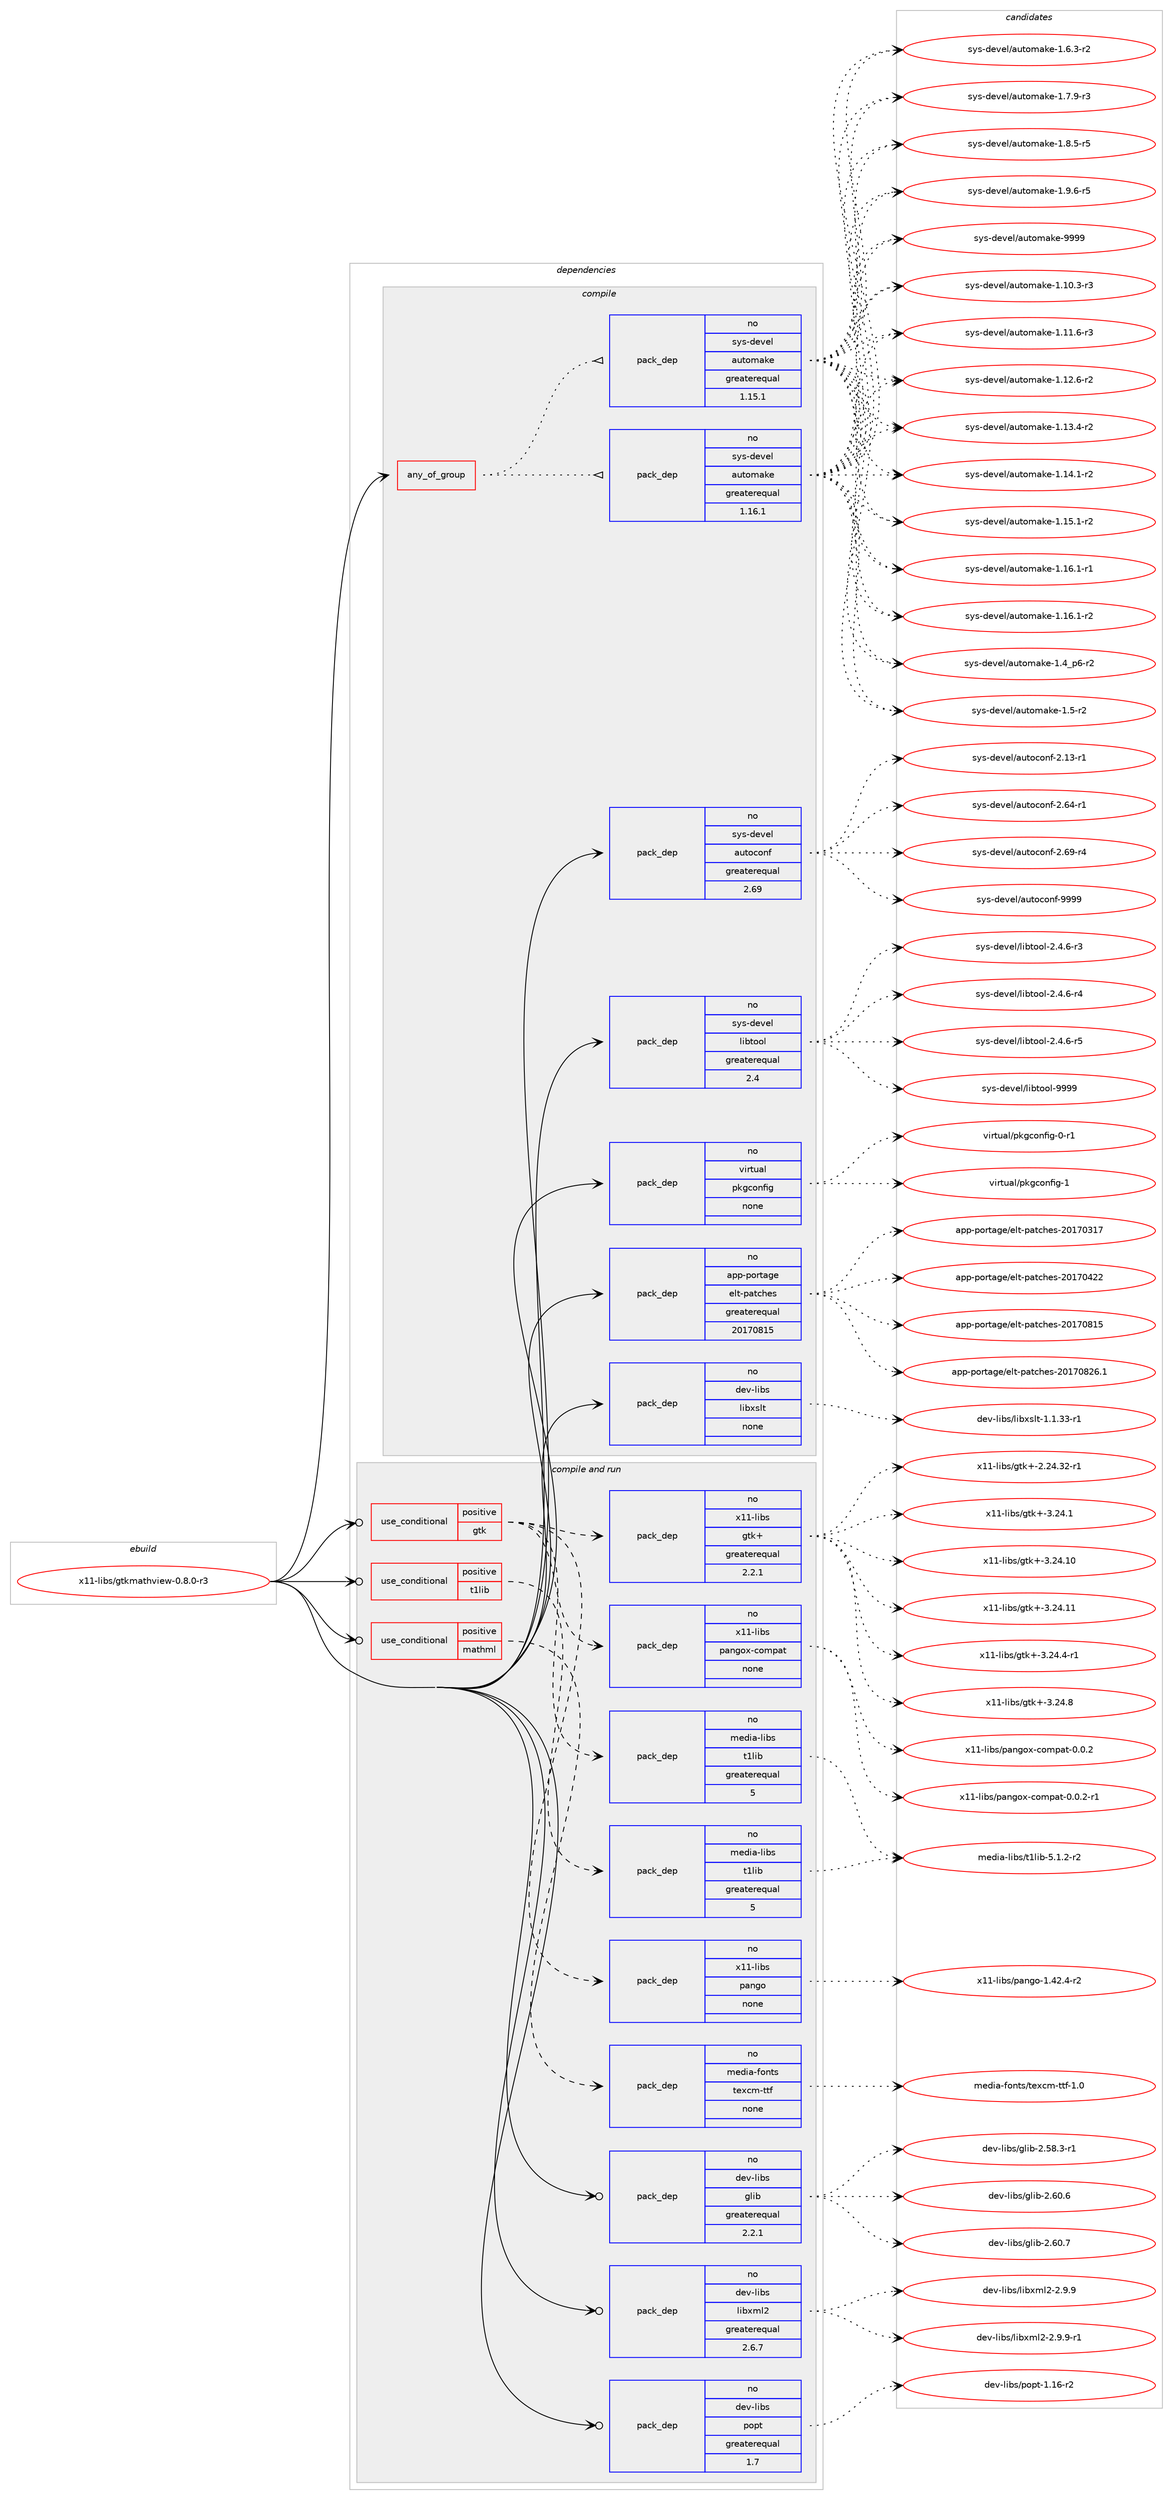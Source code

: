 digraph prolog {

# *************
# Graph options
# *************

newrank=true;
concentrate=true;
compound=true;
graph [rankdir=LR,fontname=Helvetica,fontsize=10,ranksep=1.5];#, ranksep=2.5, nodesep=0.2];
edge  [arrowhead=vee];
node  [fontname=Helvetica,fontsize=10];

# **********
# The ebuild
# **********

subgraph cluster_leftcol {
color=gray;
rank=same;
label=<<i>ebuild</i>>;
id [label="x11-libs/gtkmathview-0.8.0-r3", color=red, width=4, href="../x11-libs/gtkmathview-0.8.0-r3.svg"];
}

# ****************
# The dependencies
# ****************

subgraph cluster_midcol {
color=gray;
label=<<i>dependencies</i>>;
subgraph cluster_compile {
fillcolor="#eeeeee";
style=filled;
label=<<i>compile</i>>;
subgraph any15960 {
dependency916033 [label=<<TABLE BORDER="0" CELLBORDER="1" CELLSPACING="0" CELLPADDING="4"><TR><TD CELLPADDING="10">any_of_group</TD></TR></TABLE>>, shape=none, color=red];subgraph pack680142 {
dependency916034 [label=<<TABLE BORDER="0" CELLBORDER="1" CELLSPACING="0" CELLPADDING="4" WIDTH="220"><TR><TD ROWSPAN="6" CELLPADDING="30">pack_dep</TD></TR><TR><TD WIDTH="110">no</TD></TR><TR><TD>sys-devel</TD></TR><TR><TD>automake</TD></TR><TR><TD>greaterequal</TD></TR><TR><TD>1.16.1</TD></TR></TABLE>>, shape=none, color=blue];
}
dependency916033:e -> dependency916034:w [weight=20,style="dotted",arrowhead="oinv"];
subgraph pack680143 {
dependency916035 [label=<<TABLE BORDER="0" CELLBORDER="1" CELLSPACING="0" CELLPADDING="4" WIDTH="220"><TR><TD ROWSPAN="6" CELLPADDING="30">pack_dep</TD></TR><TR><TD WIDTH="110">no</TD></TR><TR><TD>sys-devel</TD></TR><TR><TD>automake</TD></TR><TR><TD>greaterequal</TD></TR><TR><TD>1.15.1</TD></TR></TABLE>>, shape=none, color=blue];
}
dependency916033:e -> dependency916035:w [weight=20,style="dotted",arrowhead="oinv"];
}
id:e -> dependency916033:w [weight=20,style="solid",arrowhead="vee"];
subgraph pack680144 {
dependency916036 [label=<<TABLE BORDER="0" CELLBORDER="1" CELLSPACING="0" CELLPADDING="4" WIDTH="220"><TR><TD ROWSPAN="6" CELLPADDING="30">pack_dep</TD></TR><TR><TD WIDTH="110">no</TD></TR><TR><TD>app-portage</TD></TR><TR><TD>elt-patches</TD></TR><TR><TD>greaterequal</TD></TR><TR><TD>20170815</TD></TR></TABLE>>, shape=none, color=blue];
}
id:e -> dependency916036:w [weight=20,style="solid",arrowhead="vee"];
subgraph pack680145 {
dependency916037 [label=<<TABLE BORDER="0" CELLBORDER="1" CELLSPACING="0" CELLPADDING="4" WIDTH="220"><TR><TD ROWSPAN="6" CELLPADDING="30">pack_dep</TD></TR><TR><TD WIDTH="110">no</TD></TR><TR><TD>dev-libs</TD></TR><TR><TD>libxslt</TD></TR><TR><TD>none</TD></TR><TR><TD></TD></TR></TABLE>>, shape=none, color=blue];
}
id:e -> dependency916037:w [weight=20,style="solid",arrowhead="vee"];
subgraph pack680146 {
dependency916038 [label=<<TABLE BORDER="0" CELLBORDER="1" CELLSPACING="0" CELLPADDING="4" WIDTH="220"><TR><TD ROWSPAN="6" CELLPADDING="30">pack_dep</TD></TR><TR><TD WIDTH="110">no</TD></TR><TR><TD>sys-devel</TD></TR><TR><TD>autoconf</TD></TR><TR><TD>greaterequal</TD></TR><TR><TD>2.69</TD></TR></TABLE>>, shape=none, color=blue];
}
id:e -> dependency916038:w [weight=20,style="solid",arrowhead="vee"];
subgraph pack680147 {
dependency916039 [label=<<TABLE BORDER="0" CELLBORDER="1" CELLSPACING="0" CELLPADDING="4" WIDTH="220"><TR><TD ROWSPAN="6" CELLPADDING="30">pack_dep</TD></TR><TR><TD WIDTH="110">no</TD></TR><TR><TD>sys-devel</TD></TR><TR><TD>libtool</TD></TR><TR><TD>greaterequal</TD></TR><TR><TD>2.4</TD></TR></TABLE>>, shape=none, color=blue];
}
id:e -> dependency916039:w [weight=20,style="solid",arrowhead="vee"];
subgraph pack680148 {
dependency916040 [label=<<TABLE BORDER="0" CELLBORDER="1" CELLSPACING="0" CELLPADDING="4" WIDTH="220"><TR><TD ROWSPAN="6" CELLPADDING="30">pack_dep</TD></TR><TR><TD WIDTH="110">no</TD></TR><TR><TD>virtual</TD></TR><TR><TD>pkgconfig</TD></TR><TR><TD>none</TD></TR><TR><TD></TD></TR></TABLE>>, shape=none, color=blue];
}
id:e -> dependency916040:w [weight=20,style="solid",arrowhead="vee"];
}
subgraph cluster_compileandrun {
fillcolor="#eeeeee";
style=filled;
label=<<i>compile and run</i>>;
subgraph cond219344 {
dependency916041 [label=<<TABLE BORDER="0" CELLBORDER="1" CELLSPACING="0" CELLPADDING="4"><TR><TD ROWSPAN="3" CELLPADDING="10">use_conditional</TD></TR><TR><TD>positive</TD></TR><TR><TD>gtk</TD></TR></TABLE>>, shape=none, color=red];
subgraph pack680149 {
dependency916042 [label=<<TABLE BORDER="0" CELLBORDER="1" CELLSPACING="0" CELLPADDING="4" WIDTH="220"><TR><TD ROWSPAN="6" CELLPADDING="30">pack_dep</TD></TR><TR><TD WIDTH="110">no</TD></TR><TR><TD>media-libs</TD></TR><TR><TD>t1lib</TD></TR><TR><TD>greaterequal</TD></TR><TR><TD>5</TD></TR></TABLE>>, shape=none, color=blue];
}
dependency916041:e -> dependency916042:w [weight=20,style="dashed",arrowhead="vee"];
subgraph pack680150 {
dependency916043 [label=<<TABLE BORDER="0" CELLBORDER="1" CELLSPACING="0" CELLPADDING="4" WIDTH="220"><TR><TD ROWSPAN="6" CELLPADDING="30">pack_dep</TD></TR><TR><TD WIDTH="110">no</TD></TR><TR><TD>x11-libs</TD></TR><TR><TD>gtk+</TD></TR><TR><TD>greaterequal</TD></TR><TR><TD>2.2.1</TD></TR></TABLE>>, shape=none, color=blue];
}
dependency916041:e -> dependency916043:w [weight=20,style="dashed",arrowhead="vee"];
subgraph pack680151 {
dependency916044 [label=<<TABLE BORDER="0" CELLBORDER="1" CELLSPACING="0" CELLPADDING="4" WIDTH="220"><TR><TD ROWSPAN="6" CELLPADDING="30">pack_dep</TD></TR><TR><TD WIDTH="110">no</TD></TR><TR><TD>x11-libs</TD></TR><TR><TD>pango</TD></TR><TR><TD>none</TD></TR><TR><TD></TD></TR></TABLE>>, shape=none, color=blue];
}
dependency916041:e -> dependency916044:w [weight=20,style="dashed",arrowhead="vee"];
subgraph pack680152 {
dependency916045 [label=<<TABLE BORDER="0" CELLBORDER="1" CELLSPACING="0" CELLPADDING="4" WIDTH="220"><TR><TD ROWSPAN="6" CELLPADDING="30">pack_dep</TD></TR><TR><TD WIDTH="110">no</TD></TR><TR><TD>x11-libs</TD></TR><TR><TD>pangox-compat</TD></TR><TR><TD>none</TD></TR><TR><TD></TD></TR></TABLE>>, shape=none, color=blue];
}
dependency916041:e -> dependency916045:w [weight=20,style="dashed",arrowhead="vee"];
}
id:e -> dependency916041:w [weight=20,style="solid",arrowhead="odotvee"];
subgraph cond219345 {
dependency916046 [label=<<TABLE BORDER="0" CELLBORDER="1" CELLSPACING="0" CELLPADDING="4"><TR><TD ROWSPAN="3" CELLPADDING="10">use_conditional</TD></TR><TR><TD>positive</TD></TR><TR><TD>mathml</TD></TR></TABLE>>, shape=none, color=red];
subgraph pack680153 {
dependency916047 [label=<<TABLE BORDER="0" CELLBORDER="1" CELLSPACING="0" CELLPADDING="4" WIDTH="220"><TR><TD ROWSPAN="6" CELLPADDING="30">pack_dep</TD></TR><TR><TD WIDTH="110">no</TD></TR><TR><TD>media-fonts</TD></TR><TR><TD>texcm-ttf</TD></TR><TR><TD>none</TD></TR><TR><TD></TD></TR></TABLE>>, shape=none, color=blue];
}
dependency916046:e -> dependency916047:w [weight=20,style="dashed",arrowhead="vee"];
}
id:e -> dependency916046:w [weight=20,style="solid",arrowhead="odotvee"];
subgraph cond219346 {
dependency916048 [label=<<TABLE BORDER="0" CELLBORDER="1" CELLSPACING="0" CELLPADDING="4"><TR><TD ROWSPAN="3" CELLPADDING="10">use_conditional</TD></TR><TR><TD>positive</TD></TR><TR><TD>t1lib</TD></TR></TABLE>>, shape=none, color=red];
subgraph pack680154 {
dependency916049 [label=<<TABLE BORDER="0" CELLBORDER="1" CELLSPACING="0" CELLPADDING="4" WIDTH="220"><TR><TD ROWSPAN="6" CELLPADDING="30">pack_dep</TD></TR><TR><TD WIDTH="110">no</TD></TR><TR><TD>media-libs</TD></TR><TR><TD>t1lib</TD></TR><TR><TD>greaterequal</TD></TR><TR><TD>5</TD></TR></TABLE>>, shape=none, color=blue];
}
dependency916048:e -> dependency916049:w [weight=20,style="dashed",arrowhead="vee"];
}
id:e -> dependency916048:w [weight=20,style="solid",arrowhead="odotvee"];
subgraph pack680155 {
dependency916050 [label=<<TABLE BORDER="0" CELLBORDER="1" CELLSPACING="0" CELLPADDING="4" WIDTH="220"><TR><TD ROWSPAN="6" CELLPADDING="30">pack_dep</TD></TR><TR><TD WIDTH="110">no</TD></TR><TR><TD>dev-libs</TD></TR><TR><TD>glib</TD></TR><TR><TD>greaterequal</TD></TR><TR><TD>2.2.1</TD></TR></TABLE>>, shape=none, color=blue];
}
id:e -> dependency916050:w [weight=20,style="solid",arrowhead="odotvee"];
subgraph pack680156 {
dependency916051 [label=<<TABLE BORDER="0" CELLBORDER="1" CELLSPACING="0" CELLPADDING="4" WIDTH="220"><TR><TD ROWSPAN="6" CELLPADDING="30">pack_dep</TD></TR><TR><TD WIDTH="110">no</TD></TR><TR><TD>dev-libs</TD></TR><TR><TD>libxml2</TD></TR><TR><TD>greaterequal</TD></TR><TR><TD>2.6.7</TD></TR></TABLE>>, shape=none, color=blue];
}
id:e -> dependency916051:w [weight=20,style="solid",arrowhead="odotvee"];
subgraph pack680157 {
dependency916052 [label=<<TABLE BORDER="0" CELLBORDER="1" CELLSPACING="0" CELLPADDING="4" WIDTH="220"><TR><TD ROWSPAN="6" CELLPADDING="30">pack_dep</TD></TR><TR><TD WIDTH="110">no</TD></TR><TR><TD>dev-libs</TD></TR><TR><TD>popt</TD></TR><TR><TD>greaterequal</TD></TR><TR><TD>1.7</TD></TR></TABLE>>, shape=none, color=blue];
}
id:e -> dependency916052:w [weight=20,style="solid",arrowhead="odotvee"];
}
subgraph cluster_run {
fillcolor="#eeeeee";
style=filled;
label=<<i>run</i>>;
}
}

# **************
# The candidates
# **************

subgraph cluster_choices {
rank=same;
color=gray;
label=<<i>candidates</i>>;

subgraph choice680142 {
color=black;
nodesep=1;
choice11512111545100101118101108479711711611110997107101454946494846514511451 [label="sys-devel/automake-1.10.3-r3", color=red, width=4,href="../sys-devel/automake-1.10.3-r3.svg"];
choice11512111545100101118101108479711711611110997107101454946494946544511451 [label="sys-devel/automake-1.11.6-r3", color=red, width=4,href="../sys-devel/automake-1.11.6-r3.svg"];
choice11512111545100101118101108479711711611110997107101454946495046544511450 [label="sys-devel/automake-1.12.6-r2", color=red, width=4,href="../sys-devel/automake-1.12.6-r2.svg"];
choice11512111545100101118101108479711711611110997107101454946495146524511450 [label="sys-devel/automake-1.13.4-r2", color=red, width=4,href="../sys-devel/automake-1.13.4-r2.svg"];
choice11512111545100101118101108479711711611110997107101454946495246494511450 [label="sys-devel/automake-1.14.1-r2", color=red, width=4,href="../sys-devel/automake-1.14.1-r2.svg"];
choice11512111545100101118101108479711711611110997107101454946495346494511450 [label="sys-devel/automake-1.15.1-r2", color=red, width=4,href="../sys-devel/automake-1.15.1-r2.svg"];
choice11512111545100101118101108479711711611110997107101454946495446494511449 [label="sys-devel/automake-1.16.1-r1", color=red, width=4,href="../sys-devel/automake-1.16.1-r1.svg"];
choice11512111545100101118101108479711711611110997107101454946495446494511450 [label="sys-devel/automake-1.16.1-r2", color=red, width=4,href="../sys-devel/automake-1.16.1-r2.svg"];
choice115121115451001011181011084797117116111109971071014549465295112544511450 [label="sys-devel/automake-1.4_p6-r2", color=red, width=4,href="../sys-devel/automake-1.4_p6-r2.svg"];
choice11512111545100101118101108479711711611110997107101454946534511450 [label="sys-devel/automake-1.5-r2", color=red, width=4,href="../sys-devel/automake-1.5-r2.svg"];
choice115121115451001011181011084797117116111109971071014549465446514511450 [label="sys-devel/automake-1.6.3-r2", color=red, width=4,href="../sys-devel/automake-1.6.3-r2.svg"];
choice115121115451001011181011084797117116111109971071014549465546574511451 [label="sys-devel/automake-1.7.9-r3", color=red, width=4,href="../sys-devel/automake-1.7.9-r3.svg"];
choice115121115451001011181011084797117116111109971071014549465646534511453 [label="sys-devel/automake-1.8.5-r5", color=red, width=4,href="../sys-devel/automake-1.8.5-r5.svg"];
choice115121115451001011181011084797117116111109971071014549465746544511453 [label="sys-devel/automake-1.9.6-r5", color=red, width=4,href="../sys-devel/automake-1.9.6-r5.svg"];
choice115121115451001011181011084797117116111109971071014557575757 [label="sys-devel/automake-9999", color=red, width=4,href="../sys-devel/automake-9999.svg"];
dependency916034:e -> choice11512111545100101118101108479711711611110997107101454946494846514511451:w [style=dotted,weight="100"];
dependency916034:e -> choice11512111545100101118101108479711711611110997107101454946494946544511451:w [style=dotted,weight="100"];
dependency916034:e -> choice11512111545100101118101108479711711611110997107101454946495046544511450:w [style=dotted,weight="100"];
dependency916034:e -> choice11512111545100101118101108479711711611110997107101454946495146524511450:w [style=dotted,weight="100"];
dependency916034:e -> choice11512111545100101118101108479711711611110997107101454946495246494511450:w [style=dotted,weight="100"];
dependency916034:e -> choice11512111545100101118101108479711711611110997107101454946495346494511450:w [style=dotted,weight="100"];
dependency916034:e -> choice11512111545100101118101108479711711611110997107101454946495446494511449:w [style=dotted,weight="100"];
dependency916034:e -> choice11512111545100101118101108479711711611110997107101454946495446494511450:w [style=dotted,weight="100"];
dependency916034:e -> choice115121115451001011181011084797117116111109971071014549465295112544511450:w [style=dotted,weight="100"];
dependency916034:e -> choice11512111545100101118101108479711711611110997107101454946534511450:w [style=dotted,weight="100"];
dependency916034:e -> choice115121115451001011181011084797117116111109971071014549465446514511450:w [style=dotted,weight="100"];
dependency916034:e -> choice115121115451001011181011084797117116111109971071014549465546574511451:w [style=dotted,weight="100"];
dependency916034:e -> choice115121115451001011181011084797117116111109971071014549465646534511453:w [style=dotted,weight="100"];
dependency916034:e -> choice115121115451001011181011084797117116111109971071014549465746544511453:w [style=dotted,weight="100"];
dependency916034:e -> choice115121115451001011181011084797117116111109971071014557575757:w [style=dotted,weight="100"];
}
subgraph choice680143 {
color=black;
nodesep=1;
choice11512111545100101118101108479711711611110997107101454946494846514511451 [label="sys-devel/automake-1.10.3-r3", color=red, width=4,href="../sys-devel/automake-1.10.3-r3.svg"];
choice11512111545100101118101108479711711611110997107101454946494946544511451 [label="sys-devel/automake-1.11.6-r3", color=red, width=4,href="../sys-devel/automake-1.11.6-r3.svg"];
choice11512111545100101118101108479711711611110997107101454946495046544511450 [label="sys-devel/automake-1.12.6-r2", color=red, width=4,href="../sys-devel/automake-1.12.6-r2.svg"];
choice11512111545100101118101108479711711611110997107101454946495146524511450 [label="sys-devel/automake-1.13.4-r2", color=red, width=4,href="../sys-devel/automake-1.13.4-r2.svg"];
choice11512111545100101118101108479711711611110997107101454946495246494511450 [label="sys-devel/automake-1.14.1-r2", color=red, width=4,href="../sys-devel/automake-1.14.1-r2.svg"];
choice11512111545100101118101108479711711611110997107101454946495346494511450 [label="sys-devel/automake-1.15.1-r2", color=red, width=4,href="../sys-devel/automake-1.15.1-r2.svg"];
choice11512111545100101118101108479711711611110997107101454946495446494511449 [label="sys-devel/automake-1.16.1-r1", color=red, width=4,href="../sys-devel/automake-1.16.1-r1.svg"];
choice11512111545100101118101108479711711611110997107101454946495446494511450 [label="sys-devel/automake-1.16.1-r2", color=red, width=4,href="../sys-devel/automake-1.16.1-r2.svg"];
choice115121115451001011181011084797117116111109971071014549465295112544511450 [label="sys-devel/automake-1.4_p6-r2", color=red, width=4,href="../sys-devel/automake-1.4_p6-r2.svg"];
choice11512111545100101118101108479711711611110997107101454946534511450 [label="sys-devel/automake-1.5-r2", color=red, width=4,href="../sys-devel/automake-1.5-r2.svg"];
choice115121115451001011181011084797117116111109971071014549465446514511450 [label="sys-devel/automake-1.6.3-r2", color=red, width=4,href="../sys-devel/automake-1.6.3-r2.svg"];
choice115121115451001011181011084797117116111109971071014549465546574511451 [label="sys-devel/automake-1.7.9-r3", color=red, width=4,href="../sys-devel/automake-1.7.9-r3.svg"];
choice115121115451001011181011084797117116111109971071014549465646534511453 [label="sys-devel/automake-1.8.5-r5", color=red, width=4,href="../sys-devel/automake-1.8.5-r5.svg"];
choice115121115451001011181011084797117116111109971071014549465746544511453 [label="sys-devel/automake-1.9.6-r5", color=red, width=4,href="../sys-devel/automake-1.9.6-r5.svg"];
choice115121115451001011181011084797117116111109971071014557575757 [label="sys-devel/automake-9999", color=red, width=4,href="../sys-devel/automake-9999.svg"];
dependency916035:e -> choice11512111545100101118101108479711711611110997107101454946494846514511451:w [style=dotted,weight="100"];
dependency916035:e -> choice11512111545100101118101108479711711611110997107101454946494946544511451:w [style=dotted,weight="100"];
dependency916035:e -> choice11512111545100101118101108479711711611110997107101454946495046544511450:w [style=dotted,weight="100"];
dependency916035:e -> choice11512111545100101118101108479711711611110997107101454946495146524511450:w [style=dotted,weight="100"];
dependency916035:e -> choice11512111545100101118101108479711711611110997107101454946495246494511450:w [style=dotted,weight="100"];
dependency916035:e -> choice11512111545100101118101108479711711611110997107101454946495346494511450:w [style=dotted,weight="100"];
dependency916035:e -> choice11512111545100101118101108479711711611110997107101454946495446494511449:w [style=dotted,weight="100"];
dependency916035:e -> choice11512111545100101118101108479711711611110997107101454946495446494511450:w [style=dotted,weight="100"];
dependency916035:e -> choice115121115451001011181011084797117116111109971071014549465295112544511450:w [style=dotted,weight="100"];
dependency916035:e -> choice11512111545100101118101108479711711611110997107101454946534511450:w [style=dotted,weight="100"];
dependency916035:e -> choice115121115451001011181011084797117116111109971071014549465446514511450:w [style=dotted,weight="100"];
dependency916035:e -> choice115121115451001011181011084797117116111109971071014549465546574511451:w [style=dotted,weight="100"];
dependency916035:e -> choice115121115451001011181011084797117116111109971071014549465646534511453:w [style=dotted,weight="100"];
dependency916035:e -> choice115121115451001011181011084797117116111109971071014549465746544511453:w [style=dotted,weight="100"];
dependency916035:e -> choice115121115451001011181011084797117116111109971071014557575757:w [style=dotted,weight="100"];
}
subgraph choice680144 {
color=black;
nodesep=1;
choice97112112451121111141169710310147101108116451129711699104101115455048495548514955 [label="app-portage/elt-patches-20170317", color=red, width=4,href="../app-portage/elt-patches-20170317.svg"];
choice97112112451121111141169710310147101108116451129711699104101115455048495548525050 [label="app-portage/elt-patches-20170422", color=red, width=4,href="../app-portage/elt-patches-20170422.svg"];
choice97112112451121111141169710310147101108116451129711699104101115455048495548564953 [label="app-portage/elt-patches-20170815", color=red, width=4,href="../app-portage/elt-patches-20170815.svg"];
choice971121124511211111411697103101471011081164511297116991041011154550484955485650544649 [label="app-portage/elt-patches-20170826.1", color=red, width=4,href="../app-portage/elt-patches-20170826.1.svg"];
dependency916036:e -> choice97112112451121111141169710310147101108116451129711699104101115455048495548514955:w [style=dotted,weight="100"];
dependency916036:e -> choice97112112451121111141169710310147101108116451129711699104101115455048495548525050:w [style=dotted,weight="100"];
dependency916036:e -> choice97112112451121111141169710310147101108116451129711699104101115455048495548564953:w [style=dotted,weight="100"];
dependency916036:e -> choice971121124511211111411697103101471011081164511297116991041011154550484955485650544649:w [style=dotted,weight="100"];
}
subgraph choice680145 {
color=black;
nodesep=1;
choice10010111845108105981154710810598120115108116454946494651514511449 [label="dev-libs/libxslt-1.1.33-r1", color=red, width=4,href="../dev-libs/libxslt-1.1.33-r1.svg"];
dependency916037:e -> choice10010111845108105981154710810598120115108116454946494651514511449:w [style=dotted,weight="100"];
}
subgraph choice680146 {
color=black;
nodesep=1;
choice1151211154510010111810110847971171161119911111010245504649514511449 [label="sys-devel/autoconf-2.13-r1", color=red, width=4,href="../sys-devel/autoconf-2.13-r1.svg"];
choice1151211154510010111810110847971171161119911111010245504654524511449 [label="sys-devel/autoconf-2.64-r1", color=red, width=4,href="../sys-devel/autoconf-2.64-r1.svg"];
choice1151211154510010111810110847971171161119911111010245504654574511452 [label="sys-devel/autoconf-2.69-r4", color=red, width=4,href="../sys-devel/autoconf-2.69-r4.svg"];
choice115121115451001011181011084797117116111991111101024557575757 [label="sys-devel/autoconf-9999", color=red, width=4,href="../sys-devel/autoconf-9999.svg"];
dependency916038:e -> choice1151211154510010111810110847971171161119911111010245504649514511449:w [style=dotted,weight="100"];
dependency916038:e -> choice1151211154510010111810110847971171161119911111010245504654524511449:w [style=dotted,weight="100"];
dependency916038:e -> choice1151211154510010111810110847971171161119911111010245504654574511452:w [style=dotted,weight="100"];
dependency916038:e -> choice115121115451001011181011084797117116111991111101024557575757:w [style=dotted,weight="100"];
}
subgraph choice680147 {
color=black;
nodesep=1;
choice1151211154510010111810110847108105981161111111084550465246544511451 [label="sys-devel/libtool-2.4.6-r3", color=red, width=4,href="../sys-devel/libtool-2.4.6-r3.svg"];
choice1151211154510010111810110847108105981161111111084550465246544511452 [label="sys-devel/libtool-2.4.6-r4", color=red, width=4,href="../sys-devel/libtool-2.4.6-r4.svg"];
choice1151211154510010111810110847108105981161111111084550465246544511453 [label="sys-devel/libtool-2.4.6-r5", color=red, width=4,href="../sys-devel/libtool-2.4.6-r5.svg"];
choice1151211154510010111810110847108105981161111111084557575757 [label="sys-devel/libtool-9999", color=red, width=4,href="../sys-devel/libtool-9999.svg"];
dependency916039:e -> choice1151211154510010111810110847108105981161111111084550465246544511451:w [style=dotted,weight="100"];
dependency916039:e -> choice1151211154510010111810110847108105981161111111084550465246544511452:w [style=dotted,weight="100"];
dependency916039:e -> choice1151211154510010111810110847108105981161111111084550465246544511453:w [style=dotted,weight="100"];
dependency916039:e -> choice1151211154510010111810110847108105981161111111084557575757:w [style=dotted,weight="100"];
}
subgraph choice680148 {
color=black;
nodesep=1;
choice11810511411611797108471121071039911111010210510345484511449 [label="virtual/pkgconfig-0-r1", color=red, width=4,href="../virtual/pkgconfig-0-r1.svg"];
choice1181051141161179710847112107103991111101021051034549 [label="virtual/pkgconfig-1", color=red, width=4,href="../virtual/pkgconfig-1.svg"];
dependency916040:e -> choice11810511411611797108471121071039911111010210510345484511449:w [style=dotted,weight="100"];
dependency916040:e -> choice1181051141161179710847112107103991111101021051034549:w [style=dotted,weight="100"];
}
subgraph choice680149 {
color=black;
nodesep=1;
choice1091011001059745108105981154711649108105984553464946504511450 [label="media-libs/t1lib-5.1.2-r2", color=red, width=4,href="../media-libs/t1lib-5.1.2-r2.svg"];
dependency916042:e -> choice1091011001059745108105981154711649108105984553464946504511450:w [style=dotted,weight="100"];
}
subgraph choice680150 {
color=black;
nodesep=1;
choice12049494510810598115471031161074345504650524651504511449 [label="x11-libs/gtk+-2.24.32-r1", color=red, width=4,href="../x11-libs/gtk+-2.24.32-r1.svg"];
choice12049494510810598115471031161074345514650524649 [label="x11-libs/gtk+-3.24.1", color=red, width=4,href="../x11-libs/gtk+-3.24.1.svg"];
choice1204949451081059811547103116107434551465052464948 [label="x11-libs/gtk+-3.24.10", color=red, width=4,href="../x11-libs/gtk+-3.24.10.svg"];
choice1204949451081059811547103116107434551465052464949 [label="x11-libs/gtk+-3.24.11", color=red, width=4,href="../x11-libs/gtk+-3.24.11.svg"];
choice120494945108105981154710311610743455146505246524511449 [label="x11-libs/gtk+-3.24.4-r1", color=red, width=4,href="../x11-libs/gtk+-3.24.4-r1.svg"];
choice12049494510810598115471031161074345514650524656 [label="x11-libs/gtk+-3.24.8", color=red, width=4,href="../x11-libs/gtk+-3.24.8.svg"];
dependency916043:e -> choice12049494510810598115471031161074345504650524651504511449:w [style=dotted,weight="100"];
dependency916043:e -> choice12049494510810598115471031161074345514650524649:w [style=dotted,weight="100"];
dependency916043:e -> choice1204949451081059811547103116107434551465052464948:w [style=dotted,weight="100"];
dependency916043:e -> choice1204949451081059811547103116107434551465052464949:w [style=dotted,weight="100"];
dependency916043:e -> choice120494945108105981154710311610743455146505246524511449:w [style=dotted,weight="100"];
dependency916043:e -> choice12049494510810598115471031161074345514650524656:w [style=dotted,weight="100"];
}
subgraph choice680151 {
color=black;
nodesep=1;
choice120494945108105981154711297110103111454946525046524511450 [label="x11-libs/pango-1.42.4-r2", color=red, width=4,href="../x11-libs/pango-1.42.4-r2.svg"];
dependency916044:e -> choice120494945108105981154711297110103111454946525046524511450:w [style=dotted,weight="100"];
}
subgraph choice680152 {
color=black;
nodesep=1;
choice120494945108105981154711297110103111120459911110911297116454846484650 [label="x11-libs/pangox-compat-0.0.2", color=red, width=4,href="../x11-libs/pangox-compat-0.0.2.svg"];
choice1204949451081059811547112971101031111204599111109112971164548464846504511449 [label="x11-libs/pangox-compat-0.0.2-r1", color=red, width=4,href="../x11-libs/pangox-compat-0.0.2-r1.svg"];
dependency916045:e -> choice120494945108105981154711297110103111120459911110911297116454846484650:w [style=dotted,weight="100"];
dependency916045:e -> choice1204949451081059811547112971101031111204599111109112971164548464846504511449:w [style=dotted,weight="100"];
}
subgraph choice680153 {
color=black;
nodesep=1;
choice109101100105974510211111011611547116101120991094511611610245494648 [label="media-fonts/texcm-ttf-1.0", color=red, width=4,href="../media-fonts/texcm-ttf-1.0.svg"];
dependency916047:e -> choice109101100105974510211111011611547116101120991094511611610245494648:w [style=dotted,weight="100"];
}
subgraph choice680154 {
color=black;
nodesep=1;
choice1091011001059745108105981154711649108105984553464946504511450 [label="media-libs/t1lib-5.1.2-r2", color=red, width=4,href="../media-libs/t1lib-5.1.2-r2.svg"];
dependency916049:e -> choice1091011001059745108105981154711649108105984553464946504511450:w [style=dotted,weight="100"];
}
subgraph choice680155 {
color=black;
nodesep=1;
choice10010111845108105981154710310810598455046535646514511449 [label="dev-libs/glib-2.58.3-r1", color=red, width=4,href="../dev-libs/glib-2.58.3-r1.svg"];
choice1001011184510810598115471031081059845504654484654 [label="dev-libs/glib-2.60.6", color=red, width=4,href="../dev-libs/glib-2.60.6.svg"];
choice1001011184510810598115471031081059845504654484655 [label="dev-libs/glib-2.60.7", color=red, width=4,href="../dev-libs/glib-2.60.7.svg"];
dependency916050:e -> choice10010111845108105981154710310810598455046535646514511449:w [style=dotted,weight="100"];
dependency916050:e -> choice1001011184510810598115471031081059845504654484654:w [style=dotted,weight="100"];
dependency916050:e -> choice1001011184510810598115471031081059845504654484655:w [style=dotted,weight="100"];
}
subgraph choice680156 {
color=black;
nodesep=1;
choice1001011184510810598115471081059812010910850455046574657 [label="dev-libs/libxml2-2.9.9", color=red, width=4,href="../dev-libs/libxml2-2.9.9.svg"];
choice10010111845108105981154710810598120109108504550465746574511449 [label="dev-libs/libxml2-2.9.9-r1", color=red, width=4,href="../dev-libs/libxml2-2.9.9-r1.svg"];
dependency916051:e -> choice1001011184510810598115471081059812010910850455046574657:w [style=dotted,weight="100"];
dependency916051:e -> choice10010111845108105981154710810598120109108504550465746574511449:w [style=dotted,weight="100"];
}
subgraph choice680157 {
color=black;
nodesep=1;
choice10010111845108105981154711211111211645494649544511450 [label="dev-libs/popt-1.16-r2", color=red, width=4,href="../dev-libs/popt-1.16-r2.svg"];
dependency916052:e -> choice10010111845108105981154711211111211645494649544511450:w [style=dotted,weight="100"];
}
}

}
